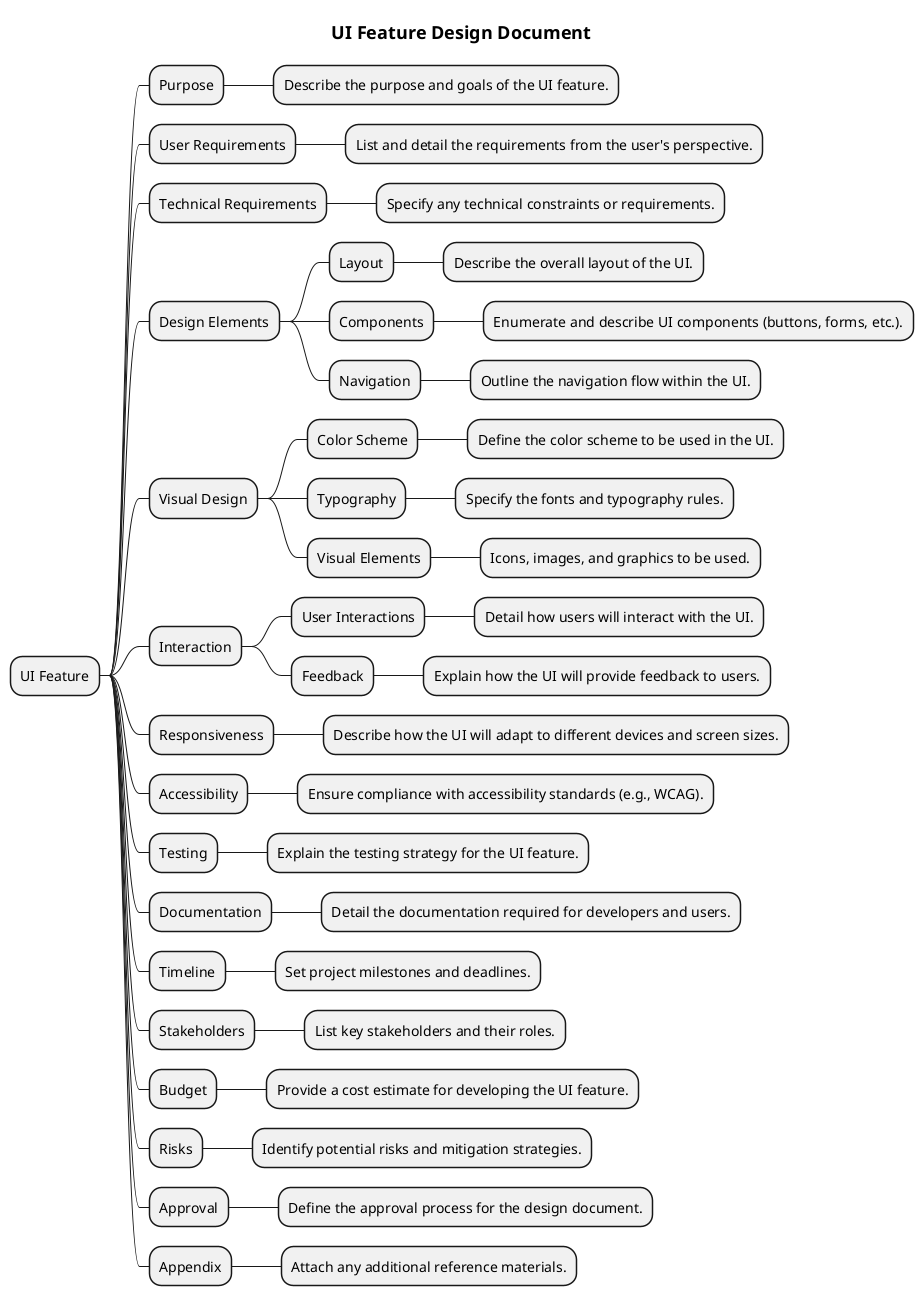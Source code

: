 @startmindmap
title = UI Feature Design Document

* UI Feature
** Purpose
*** Describe the purpose and goals of the UI feature.

** User Requirements
*** List and detail the requirements from the user's perspective.

** Technical Requirements
*** Specify any technical constraints or requirements.

** Design Elements
*** Layout
**** Describe the overall layout of the UI.

*** Components
**** Enumerate and describe UI components (buttons, forms, etc.).

*** Navigation
**** Outline the navigation flow within the UI.

** Visual Design
*** Color Scheme
**** Define the color scheme to be used in the UI.

*** Typography
**** Specify the fonts and typography rules.

*** Visual Elements
**** Icons, images, and graphics to be used.

** Interaction
*** User Interactions
**** Detail how users will interact with the UI.

*** Feedback
**** Explain how the UI will provide feedback to users.

** Responsiveness
*** Describe how the UI will adapt to different devices and screen sizes.

** Accessibility
*** Ensure compliance with accessibility standards (e.g., WCAG).

** Testing
*** Explain the testing strategy for the UI feature.

** Documentation
*** Detail the documentation required for developers and users.

** Timeline
*** Set project milestones and deadlines.

** Stakeholders
*** List key stakeholders and their roles.

** Budget
*** Provide a cost estimate for developing the UI feature.

** Risks
*** Identify potential risks and mitigation strategies.

** Approval
*** Define the approval process for the design document.

** Appendix
*** Attach any additional reference materials.

@endmindmap

